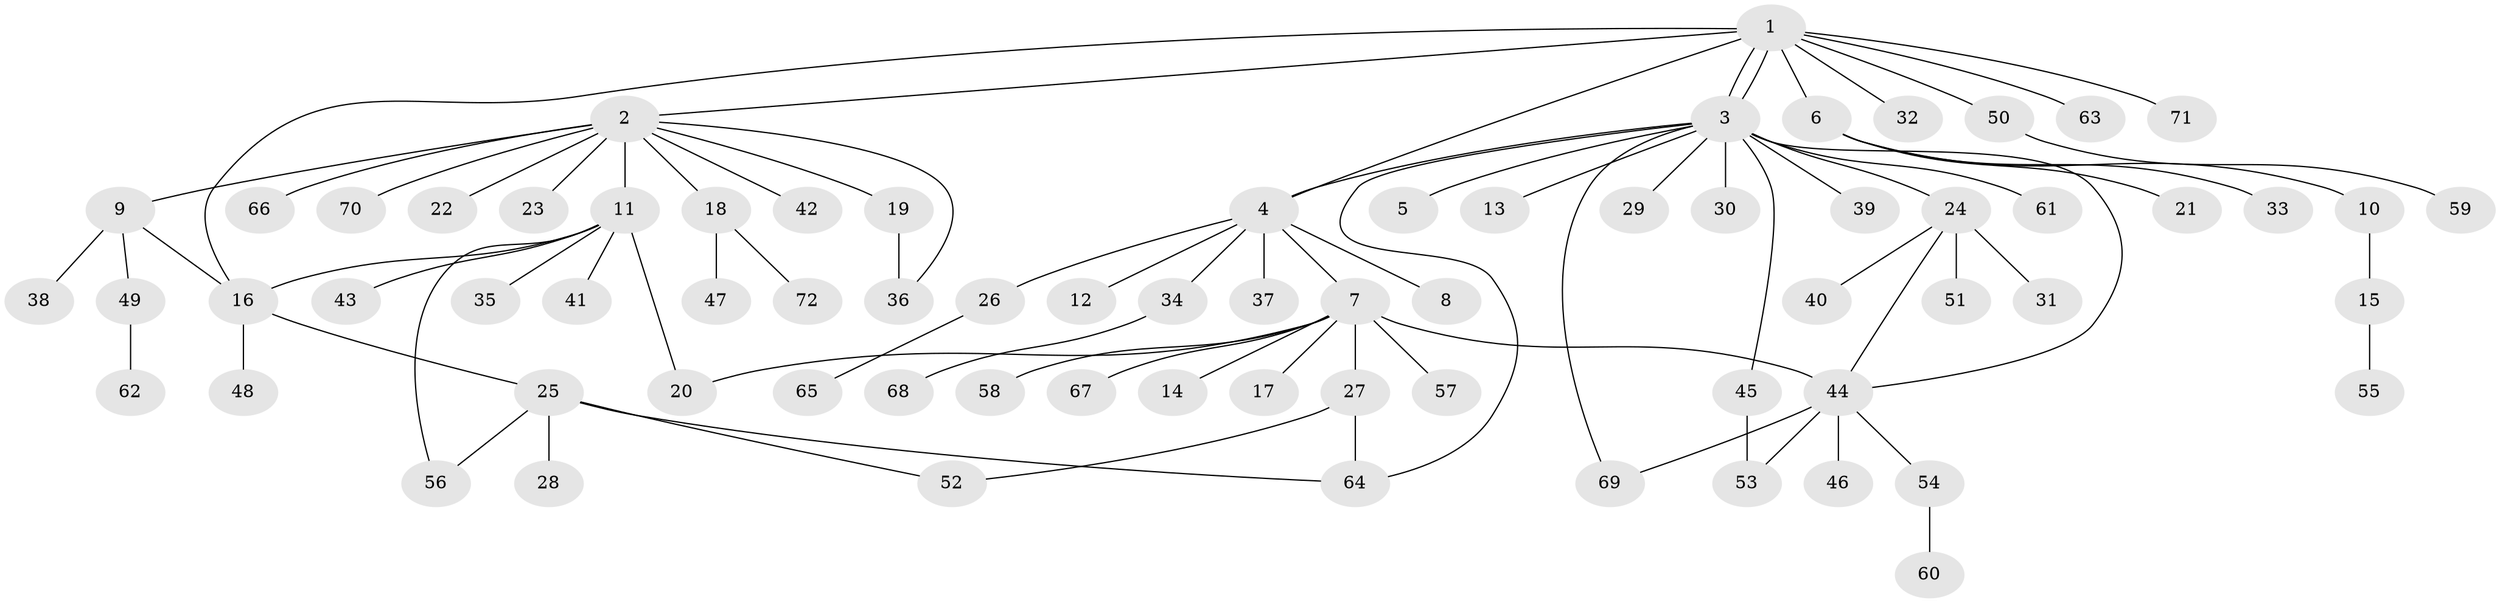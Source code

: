 // coarse degree distribution, {10: 0.019230769230769232, 9: 0.038461538461538464, 12: 0.019230769230769232, 8: 0.019230769230769232, 1: 0.6923076923076923, 4: 0.07692307692307693, 3: 0.019230769230769232, 6: 0.038461538461538464, 2: 0.057692307692307696, 5: 0.019230769230769232}
// Generated by graph-tools (version 1.1) at 2025/23/03/03/25 07:23:50]
// undirected, 72 vertices, 85 edges
graph export_dot {
graph [start="1"]
  node [color=gray90,style=filled];
  1;
  2;
  3;
  4;
  5;
  6;
  7;
  8;
  9;
  10;
  11;
  12;
  13;
  14;
  15;
  16;
  17;
  18;
  19;
  20;
  21;
  22;
  23;
  24;
  25;
  26;
  27;
  28;
  29;
  30;
  31;
  32;
  33;
  34;
  35;
  36;
  37;
  38;
  39;
  40;
  41;
  42;
  43;
  44;
  45;
  46;
  47;
  48;
  49;
  50;
  51;
  52;
  53;
  54;
  55;
  56;
  57;
  58;
  59;
  60;
  61;
  62;
  63;
  64;
  65;
  66;
  67;
  68;
  69;
  70;
  71;
  72;
  1 -- 2;
  1 -- 3;
  1 -- 3;
  1 -- 4;
  1 -- 6;
  1 -- 16;
  1 -- 32;
  1 -- 50;
  1 -- 63;
  1 -- 71;
  2 -- 9;
  2 -- 11;
  2 -- 18;
  2 -- 19;
  2 -- 22;
  2 -- 23;
  2 -- 36;
  2 -- 42;
  2 -- 66;
  2 -- 70;
  3 -- 4;
  3 -- 5;
  3 -- 13;
  3 -- 24;
  3 -- 29;
  3 -- 30;
  3 -- 39;
  3 -- 44;
  3 -- 45;
  3 -- 61;
  3 -- 64;
  3 -- 69;
  4 -- 7;
  4 -- 8;
  4 -- 12;
  4 -- 26;
  4 -- 34;
  4 -- 37;
  6 -- 10;
  6 -- 21;
  6 -- 33;
  7 -- 14;
  7 -- 17;
  7 -- 20;
  7 -- 27;
  7 -- 44;
  7 -- 57;
  7 -- 58;
  7 -- 67;
  9 -- 16;
  9 -- 38;
  9 -- 49;
  10 -- 15;
  11 -- 16;
  11 -- 20;
  11 -- 35;
  11 -- 41;
  11 -- 43;
  11 -- 56;
  15 -- 55;
  16 -- 25;
  16 -- 48;
  18 -- 47;
  18 -- 72;
  19 -- 36;
  24 -- 31;
  24 -- 40;
  24 -- 44;
  24 -- 51;
  25 -- 28;
  25 -- 52;
  25 -- 56;
  25 -- 64;
  26 -- 65;
  27 -- 52;
  27 -- 64;
  34 -- 68;
  44 -- 46;
  44 -- 53;
  44 -- 54;
  44 -- 69;
  45 -- 53;
  49 -- 62;
  50 -- 59;
  54 -- 60;
}
